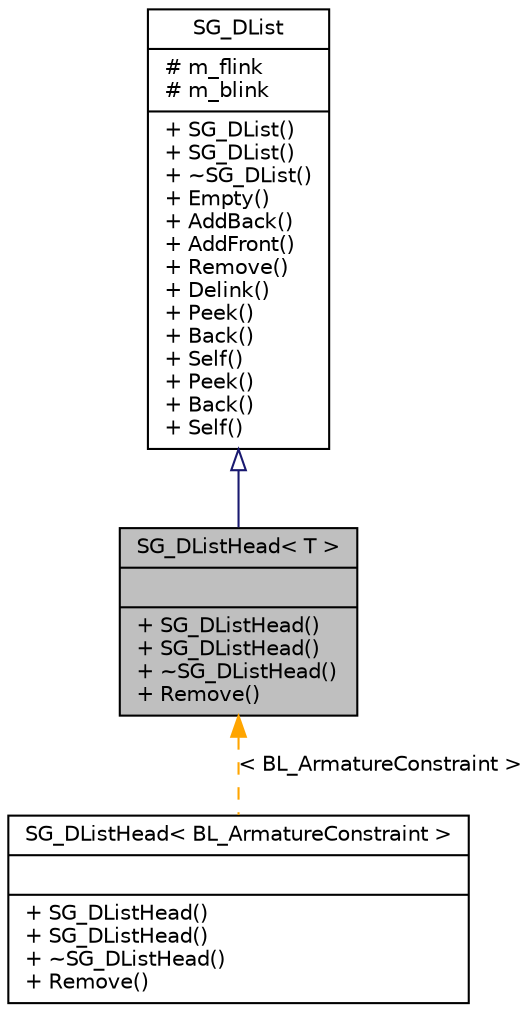 digraph G
{
  edge [fontname="Helvetica",fontsize="10",labelfontname="Helvetica",labelfontsize="10"];
  node [fontname="Helvetica",fontsize="10",shape=record];
  Node1 [label="{SG_DListHead\< T \>\n||+ SG_DListHead()\l+ SG_DListHead()\l+ ~SG_DListHead()\l+ Remove()\l}",height=0.2,width=0.4,color="black", fillcolor="grey75", style="filled" fontcolor="black"];
  Node2 -> Node1 [dir=back,color="midnightblue",fontsize="10",style="solid",arrowtail="empty",fontname="Helvetica"];
  Node2 [label="{SG_DList\n|# m_flink\l# m_blink\l|+ SG_DList()\l+ SG_DList()\l+ ~SG_DList()\l+ Empty()\l+ AddBack()\l+ AddFront()\l+ Remove()\l+ Delink()\l+ Peek()\l+ Back()\l+ Self()\l+ Peek()\l+ Back()\l+ Self()\l}",height=0.2,width=0.4,color="black", fillcolor="white", style="filled",URL="$db/d57/classSG__DList.html"];
  Node1 -> Node3 [dir=back,color="orange",fontsize="10",style="dashed",label="\< BL_ArmatureConstraint \>",fontname="Helvetica"];
  Node3 [label="{SG_DListHead\< BL_ArmatureConstraint \>\n||+ SG_DListHead()\l+ SG_DListHead()\l+ ~SG_DListHead()\l+ Remove()\l}",height=0.2,width=0.4,color="black", fillcolor="white", style="filled",URL="$da/dab/classSG__DListHead.html"];
}
